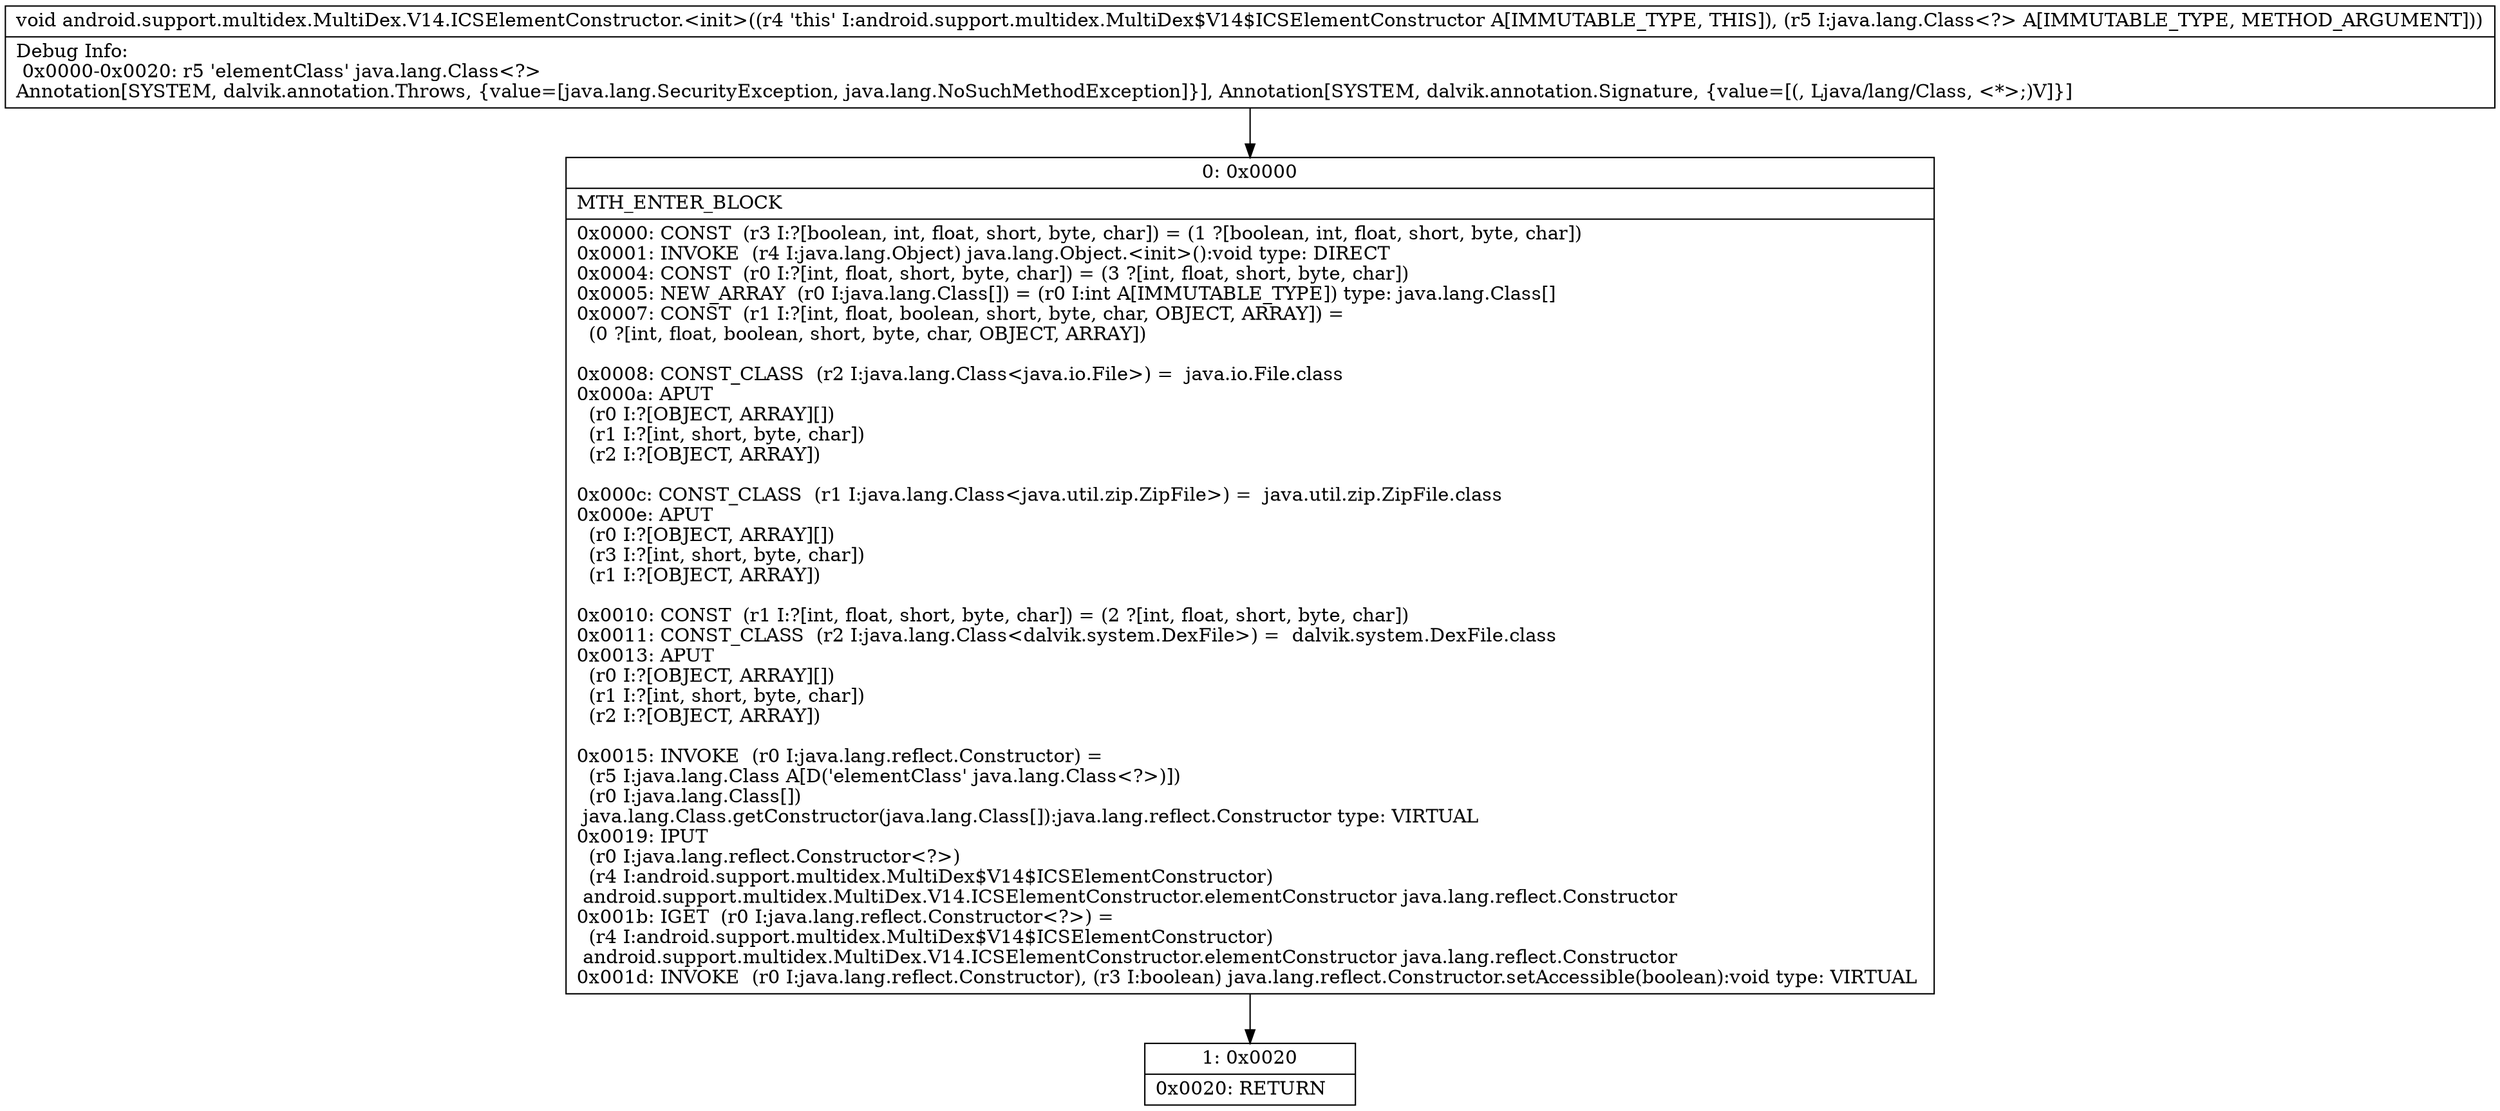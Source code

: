 digraph "CFG forandroid.support.multidex.MultiDex.V14.ICSElementConstructor.\<init\>(Ljava\/lang\/Class;)V" {
Node_0 [shape=record,label="{0\:\ 0x0000|MTH_ENTER_BLOCK\l|0x0000: CONST  (r3 I:?[boolean, int, float, short, byte, char]) = (1 ?[boolean, int, float, short, byte, char]) \l0x0001: INVOKE  (r4 I:java.lang.Object) java.lang.Object.\<init\>():void type: DIRECT \l0x0004: CONST  (r0 I:?[int, float, short, byte, char]) = (3 ?[int, float, short, byte, char]) \l0x0005: NEW_ARRAY  (r0 I:java.lang.Class[]) = (r0 I:int A[IMMUTABLE_TYPE]) type: java.lang.Class[] \l0x0007: CONST  (r1 I:?[int, float, boolean, short, byte, char, OBJECT, ARRAY]) = \l  (0 ?[int, float, boolean, short, byte, char, OBJECT, ARRAY])\l \l0x0008: CONST_CLASS  (r2 I:java.lang.Class\<java.io.File\>) =  java.io.File.class \l0x000a: APUT  \l  (r0 I:?[OBJECT, ARRAY][])\l  (r1 I:?[int, short, byte, char])\l  (r2 I:?[OBJECT, ARRAY])\l \l0x000c: CONST_CLASS  (r1 I:java.lang.Class\<java.util.zip.ZipFile\>) =  java.util.zip.ZipFile.class \l0x000e: APUT  \l  (r0 I:?[OBJECT, ARRAY][])\l  (r3 I:?[int, short, byte, char])\l  (r1 I:?[OBJECT, ARRAY])\l \l0x0010: CONST  (r1 I:?[int, float, short, byte, char]) = (2 ?[int, float, short, byte, char]) \l0x0011: CONST_CLASS  (r2 I:java.lang.Class\<dalvik.system.DexFile\>) =  dalvik.system.DexFile.class \l0x0013: APUT  \l  (r0 I:?[OBJECT, ARRAY][])\l  (r1 I:?[int, short, byte, char])\l  (r2 I:?[OBJECT, ARRAY])\l \l0x0015: INVOKE  (r0 I:java.lang.reflect.Constructor) = \l  (r5 I:java.lang.Class A[D('elementClass' java.lang.Class\<?\>)])\l  (r0 I:java.lang.Class[])\l java.lang.Class.getConstructor(java.lang.Class[]):java.lang.reflect.Constructor type: VIRTUAL \l0x0019: IPUT  \l  (r0 I:java.lang.reflect.Constructor\<?\>)\l  (r4 I:android.support.multidex.MultiDex$V14$ICSElementConstructor)\l android.support.multidex.MultiDex.V14.ICSElementConstructor.elementConstructor java.lang.reflect.Constructor \l0x001b: IGET  (r0 I:java.lang.reflect.Constructor\<?\>) = \l  (r4 I:android.support.multidex.MultiDex$V14$ICSElementConstructor)\l android.support.multidex.MultiDex.V14.ICSElementConstructor.elementConstructor java.lang.reflect.Constructor \l0x001d: INVOKE  (r0 I:java.lang.reflect.Constructor), (r3 I:boolean) java.lang.reflect.Constructor.setAccessible(boolean):void type: VIRTUAL \l}"];
Node_1 [shape=record,label="{1\:\ 0x0020|0x0020: RETURN   \l}"];
MethodNode[shape=record,label="{void android.support.multidex.MultiDex.V14.ICSElementConstructor.\<init\>((r4 'this' I:android.support.multidex.MultiDex$V14$ICSElementConstructor A[IMMUTABLE_TYPE, THIS]), (r5 I:java.lang.Class\<?\> A[IMMUTABLE_TYPE, METHOD_ARGUMENT]))  | Debug Info:\l  0x0000\-0x0020: r5 'elementClass' java.lang.Class\<?\>\lAnnotation[SYSTEM, dalvik.annotation.Throws, \{value=[java.lang.SecurityException, java.lang.NoSuchMethodException]\}], Annotation[SYSTEM, dalvik.annotation.Signature, \{value=[(, Ljava\/lang\/Class, \<*\>;)V]\}]\l}"];
MethodNode -> Node_0;
Node_0 -> Node_1;
}

